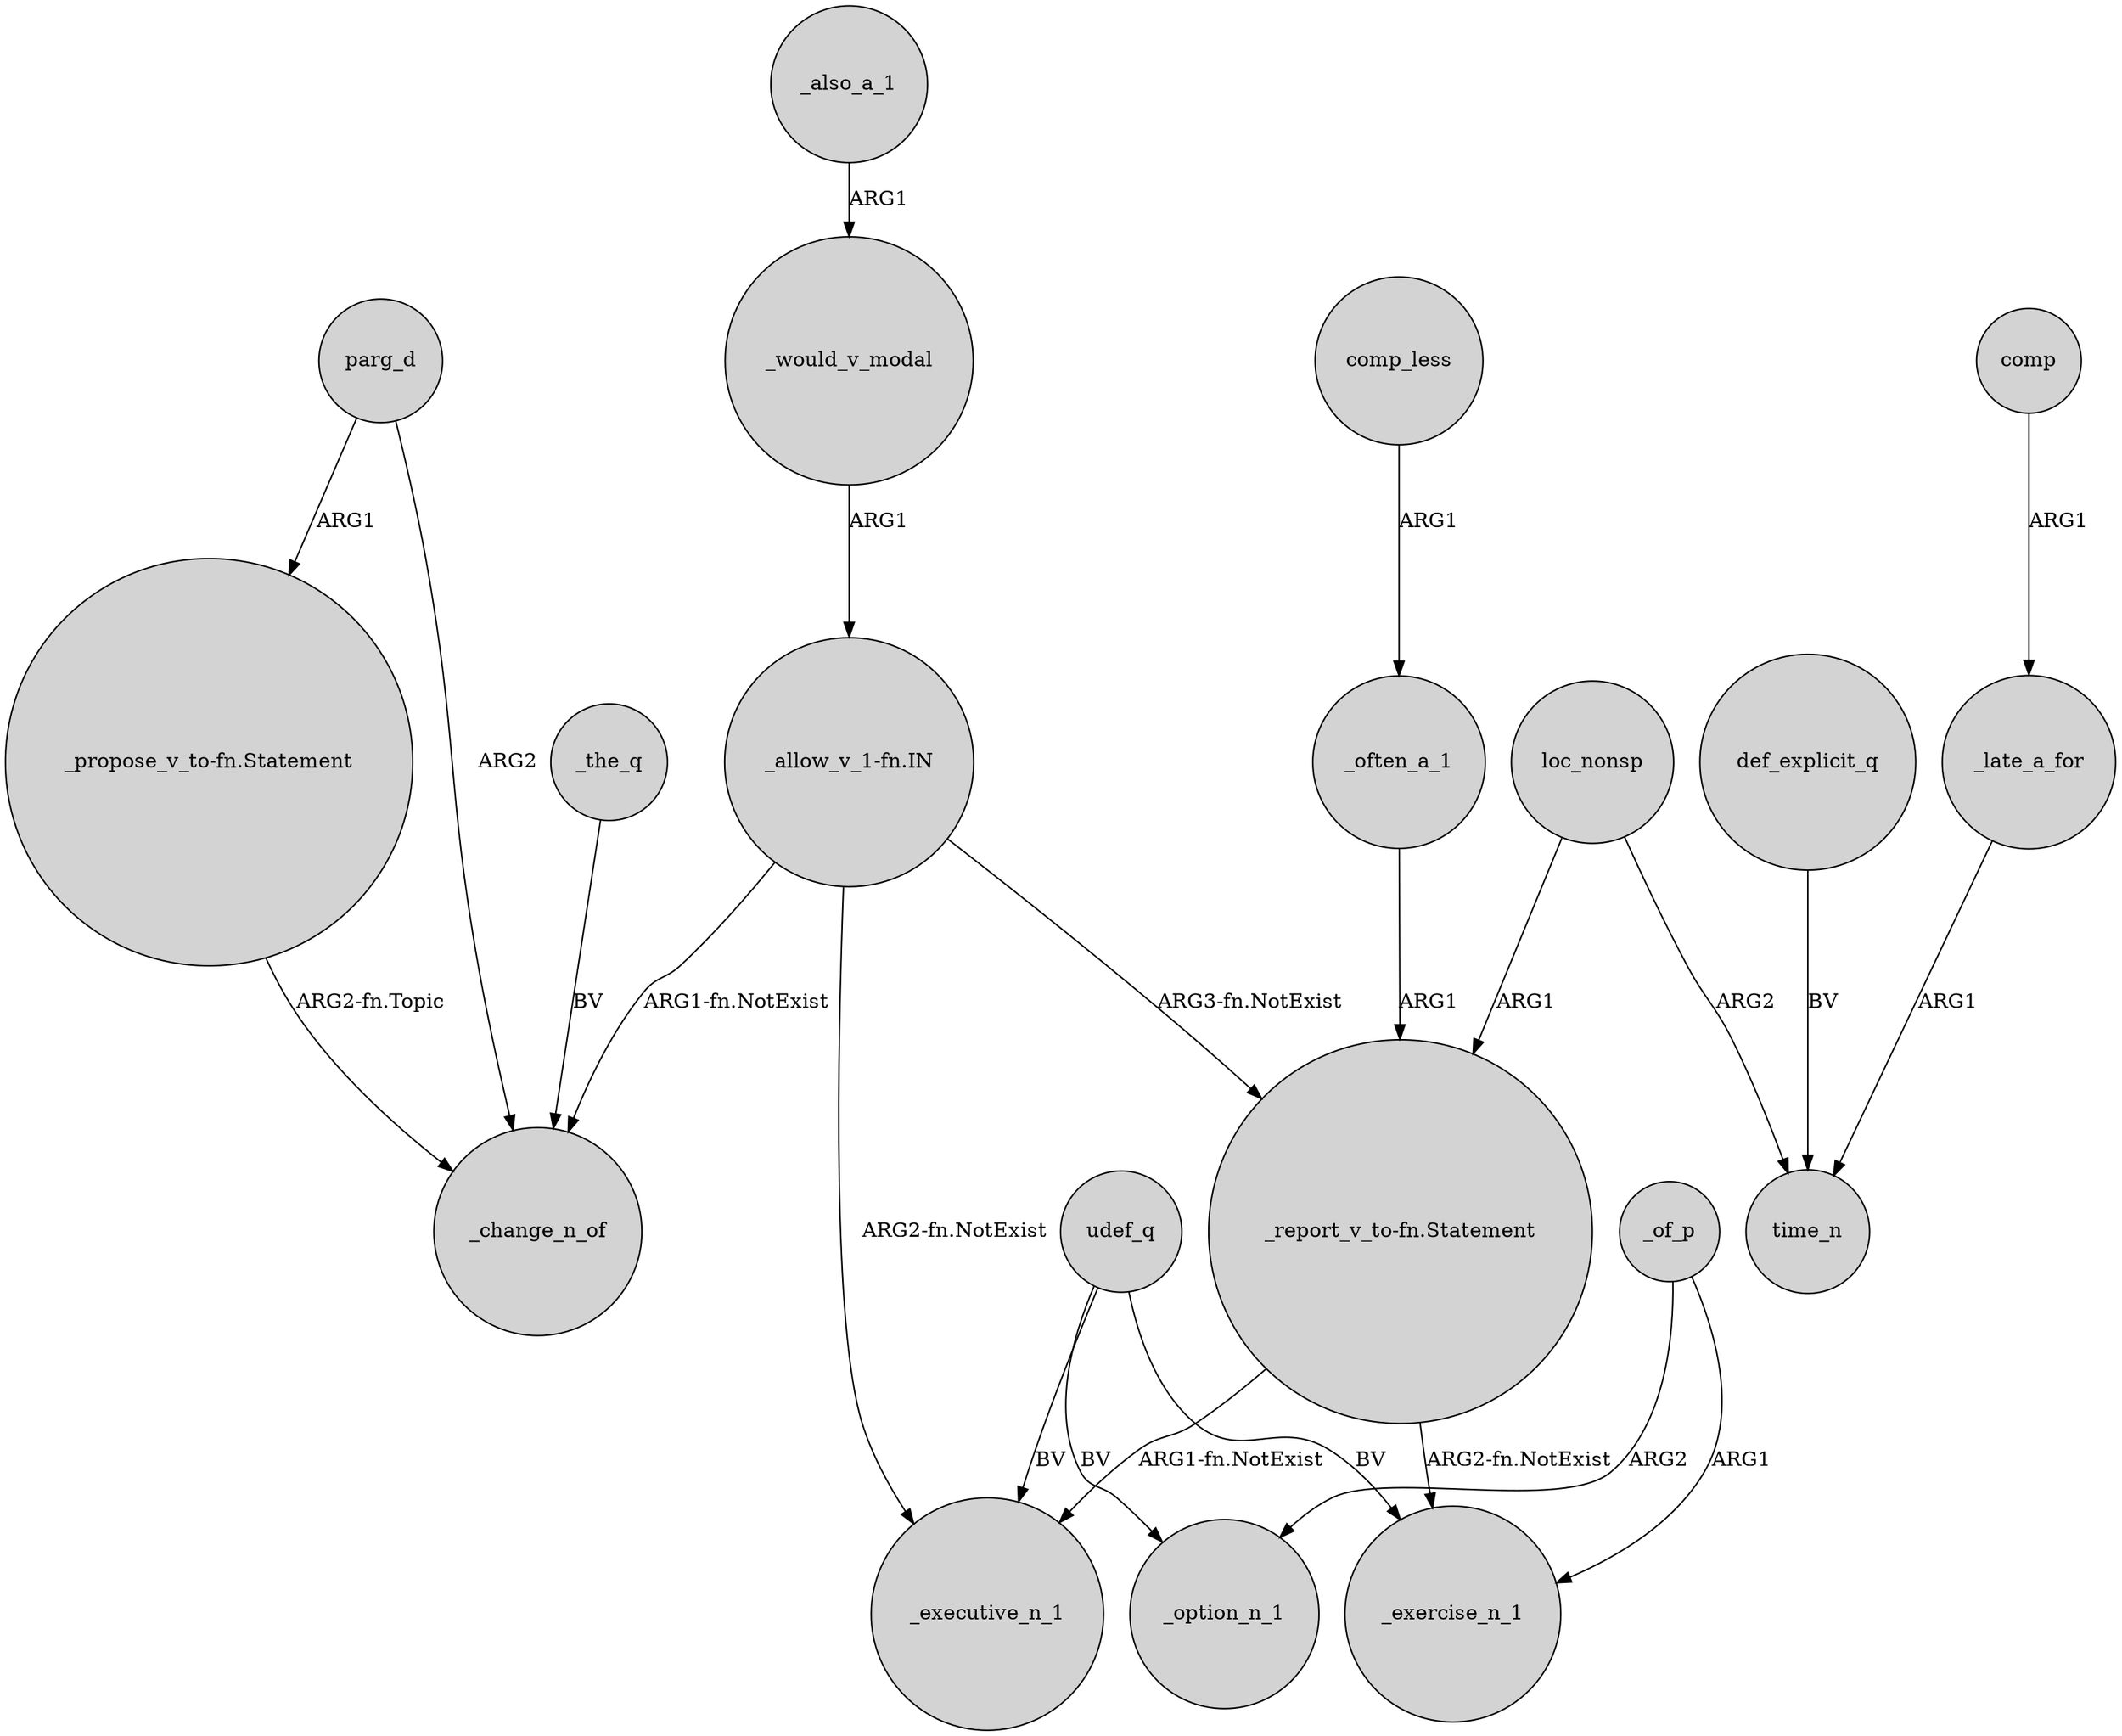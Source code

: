 digraph {
	node [shape=circle style=filled]
	parg_d -> _change_n_of [label=ARG2]
	comp -> _late_a_for [label=ARG1]
	udef_q -> _option_n_1 [label=BV]
	udef_q -> _executive_n_1 [label=BV]
	"_propose_v_to-fn.Statement" -> _change_n_of [label="ARG2-fn.Topic"]
	def_explicit_q -> time_n [label=BV]
	"_allow_v_1-fn.IN" -> _change_n_of [label="ARG1-fn.NotExist"]
	"_allow_v_1-fn.IN" -> _executive_n_1 [label="ARG2-fn.NotExist"]
	parg_d -> "_propose_v_to-fn.Statement" [label=ARG1]
	loc_nonsp -> "_report_v_to-fn.Statement" [label=ARG1]
	loc_nonsp -> time_n [label=ARG2]
	_of_p -> _option_n_1 [label=ARG2]
	comp_less -> _often_a_1 [label=ARG1]
	_also_a_1 -> _would_v_modal [label=ARG1]
	_would_v_modal -> "_allow_v_1-fn.IN" [label=ARG1]
	"_allow_v_1-fn.IN" -> "_report_v_to-fn.Statement" [label="ARG3-fn.NotExist"]
	"_report_v_to-fn.Statement" -> _exercise_n_1 [label="ARG2-fn.NotExist"]
	_of_p -> _exercise_n_1 [label=ARG1]
	"_report_v_to-fn.Statement" -> _executive_n_1 [label="ARG1-fn.NotExist"]
	_the_q -> _change_n_of [label=BV]
	udef_q -> _exercise_n_1 [label=BV]
	_late_a_for -> time_n [label=ARG1]
	_often_a_1 -> "_report_v_to-fn.Statement" [label=ARG1]
}

